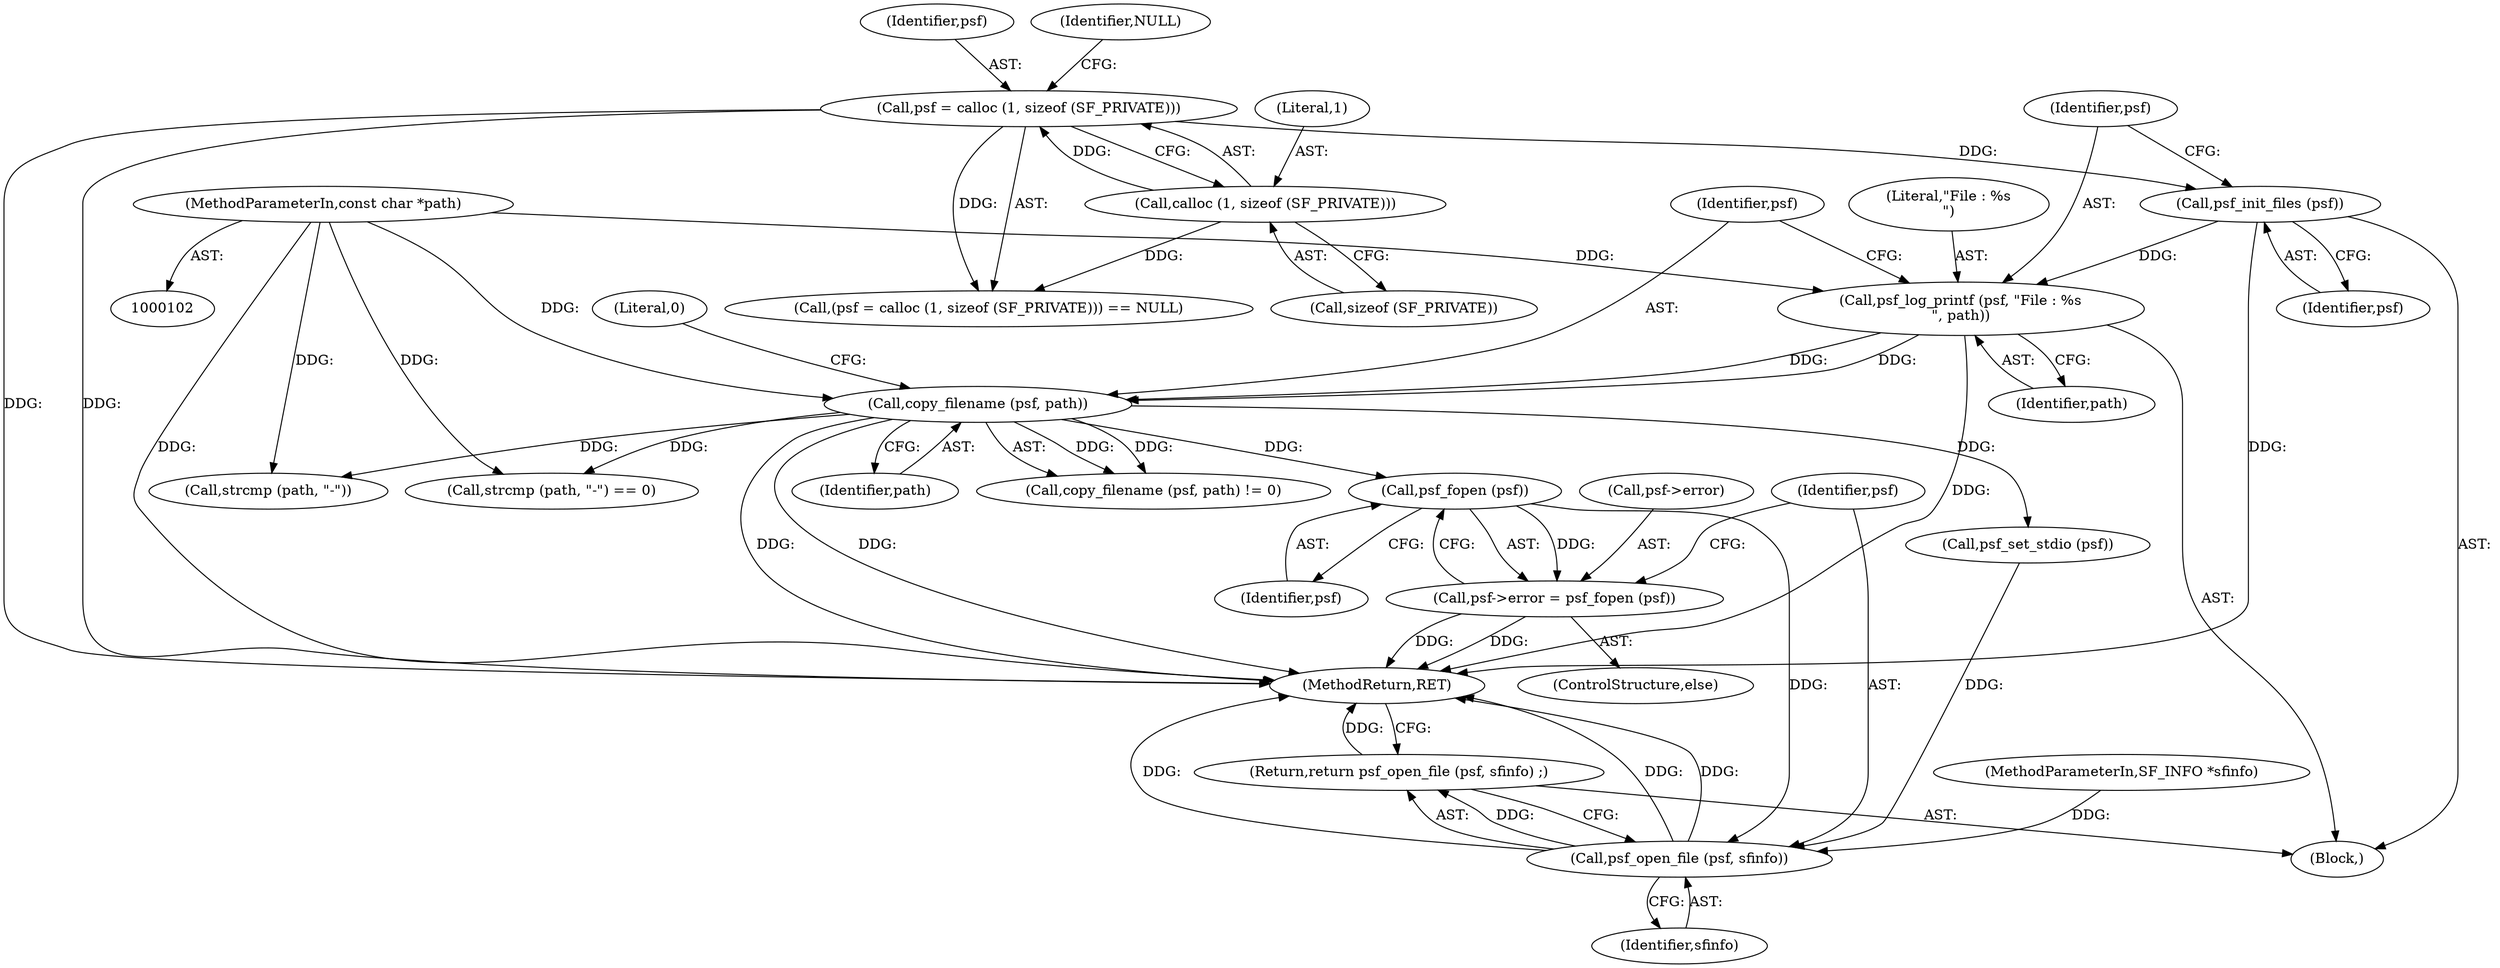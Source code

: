digraph "1_libsndfile_708e996c87c5fae77b104ccfeb8f6db784c32074_19@API" {
"1000172" [label="(Call,psf_fopen (psf))"];
"1000136" [label="(Call,copy_filename (psf, path))"];
"1000130" [label="(Call,psf_log_printf (psf, \"File : %s\n\", path))"];
"1000128" [label="(Call,psf_init_files (psf))"];
"1000115" [label="(Call,psf = calloc (1, sizeof (SF_PRIVATE)))"];
"1000117" [label="(Call,calloc (1, sizeof (SF_PRIVATE)))"];
"1000103" [label="(MethodParameterIn,const char *path)"];
"1000168" [label="(Call,psf->error = psf_fopen (psf))"];
"1000175" [label="(Call,psf_open_file (psf, sfinfo))"];
"1000174" [label="(Return,return psf_open_file (psf, sfinfo) ;)"];
"1000139" [label="(Literal,0)"];
"1000175" [label="(Call,psf_open_file (psf, sfinfo))"];
"1000128" [label="(Call,psf_init_files (psf))"];
"1000177" [label="(Identifier,sfinfo)"];
"1000130" [label="(Call,psf_log_printf (psf, \"File : %s\n\", path))"];
"1000137" [label="(Identifier,psf)"];
"1000167" [label="(ControlStructure,else)"];
"1000157" [label="(Call,strcmp (path, \"-\"))"];
"1000117" [label="(Call,calloc (1, sizeof (SF_PRIVATE)))"];
"1000165" [label="(Call,psf_set_stdio (psf))"];
"1000156" [label="(Call,strcmp (path, \"-\") == 0)"];
"1000119" [label="(Call,sizeof (SF_PRIVATE))"];
"1000118" [label="(Literal,1)"];
"1000136" [label="(Call,copy_filename (psf, path))"];
"1000138" [label="(Identifier,path)"];
"1000135" [label="(Call,copy_filename (psf, path) != 0)"];
"1000169" [label="(Call,psf->error)"];
"1000129" [label="(Identifier,psf)"];
"1000178" [label="(MethodReturn,RET)"];
"1000133" [label="(Identifier,path)"];
"1000131" [label="(Identifier,psf)"];
"1000168" [label="(Call,psf->error = psf_fopen (psf))"];
"1000103" [label="(MethodParameterIn,const char *path)"];
"1000106" [label="(Block,)"];
"1000116" [label="(Identifier,psf)"];
"1000115" [label="(Call,psf = calloc (1, sizeof (SF_PRIVATE)))"];
"1000176" [label="(Identifier,psf)"];
"1000132" [label="(Literal,\"File : %s\n\")"];
"1000114" [label="(Call,(psf = calloc (1, sizeof (SF_PRIVATE))) == NULL)"];
"1000174" [label="(Return,return psf_open_file (psf, sfinfo) ;)"];
"1000173" [label="(Identifier,psf)"];
"1000105" [label="(MethodParameterIn,SF_INFO *sfinfo)"];
"1000172" [label="(Call,psf_fopen (psf))"];
"1000121" [label="(Identifier,NULL)"];
"1000172" -> "1000168"  [label="AST: "];
"1000172" -> "1000173"  [label="CFG: "];
"1000173" -> "1000172"  [label="AST: "];
"1000168" -> "1000172"  [label="CFG: "];
"1000172" -> "1000168"  [label="DDG: "];
"1000136" -> "1000172"  [label="DDG: "];
"1000172" -> "1000175"  [label="DDG: "];
"1000136" -> "1000135"  [label="AST: "];
"1000136" -> "1000138"  [label="CFG: "];
"1000137" -> "1000136"  [label="AST: "];
"1000138" -> "1000136"  [label="AST: "];
"1000139" -> "1000136"  [label="CFG: "];
"1000136" -> "1000178"  [label="DDG: "];
"1000136" -> "1000178"  [label="DDG: "];
"1000136" -> "1000135"  [label="DDG: "];
"1000136" -> "1000135"  [label="DDG: "];
"1000130" -> "1000136"  [label="DDG: "];
"1000130" -> "1000136"  [label="DDG: "];
"1000103" -> "1000136"  [label="DDG: "];
"1000136" -> "1000156"  [label="DDG: "];
"1000136" -> "1000157"  [label="DDG: "];
"1000136" -> "1000165"  [label="DDG: "];
"1000130" -> "1000106"  [label="AST: "];
"1000130" -> "1000133"  [label="CFG: "];
"1000131" -> "1000130"  [label="AST: "];
"1000132" -> "1000130"  [label="AST: "];
"1000133" -> "1000130"  [label="AST: "];
"1000137" -> "1000130"  [label="CFG: "];
"1000130" -> "1000178"  [label="DDG: "];
"1000128" -> "1000130"  [label="DDG: "];
"1000103" -> "1000130"  [label="DDG: "];
"1000128" -> "1000106"  [label="AST: "];
"1000128" -> "1000129"  [label="CFG: "];
"1000129" -> "1000128"  [label="AST: "];
"1000131" -> "1000128"  [label="CFG: "];
"1000128" -> "1000178"  [label="DDG: "];
"1000115" -> "1000128"  [label="DDG: "];
"1000115" -> "1000114"  [label="AST: "];
"1000115" -> "1000117"  [label="CFG: "];
"1000116" -> "1000115"  [label="AST: "];
"1000117" -> "1000115"  [label="AST: "];
"1000121" -> "1000115"  [label="CFG: "];
"1000115" -> "1000178"  [label="DDG: "];
"1000115" -> "1000178"  [label="DDG: "];
"1000115" -> "1000114"  [label="DDG: "];
"1000117" -> "1000115"  [label="DDG: "];
"1000117" -> "1000119"  [label="CFG: "];
"1000118" -> "1000117"  [label="AST: "];
"1000119" -> "1000117"  [label="AST: "];
"1000117" -> "1000114"  [label="DDG: "];
"1000103" -> "1000102"  [label="AST: "];
"1000103" -> "1000178"  [label="DDG: "];
"1000103" -> "1000156"  [label="DDG: "];
"1000103" -> "1000157"  [label="DDG: "];
"1000168" -> "1000167"  [label="AST: "];
"1000169" -> "1000168"  [label="AST: "];
"1000176" -> "1000168"  [label="CFG: "];
"1000168" -> "1000178"  [label="DDG: "];
"1000168" -> "1000178"  [label="DDG: "];
"1000175" -> "1000174"  [label="AST: "];
"1000175" -> "1000177"  [label="CFG: "];
"1000176" -> "1000175"  [label="AST: "];
"1000177" -> "1000175"  [label="AST: "];
"1000174" -> "1000175"  [label="CFG: "];
"1000175" -> "1000178"  [label="DDG: "];
"1000175" -> "1000178"  [label="DDG: "];
"1000175" -> "1000178"  [label="DDG: "];
"1000175" -> "1000174"  [label="DDG: "];
"1000165" -> "1000175"  [label="DDG: "];
"1000105" -> "1000175"  [label="DDG: "];
"1000174" -> "1000106"  [label="AST: "];
"1000178" -> "1000174"  [label="CFG: "];
"1000174" -> "1000178"  [label="DDG: "];
}
